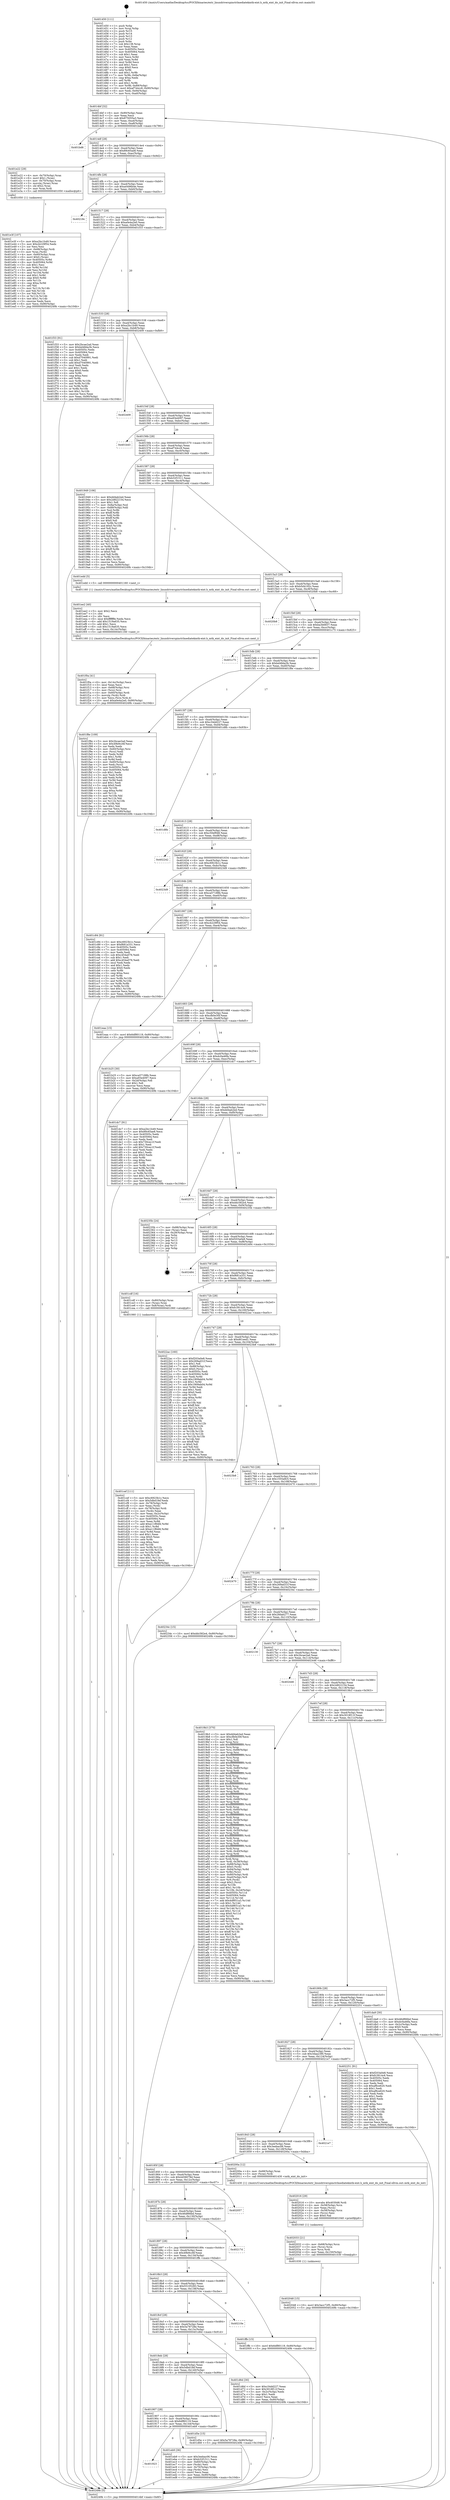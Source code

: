digraph "0x401450" {
  label = "0x401450 (/mnt/c/Users/mathe/Desktop/tcc/POCII/binaries/extr_linuxdriverspinctrlmediatekmtk-eint.h_mtk_eint_do_init_Final-ollvm.out::main(0))"
  labelloc = "t"
  node[shape=record]

  Entry [label="",width=0.3,height=0.3,shape=circle,fillcolor=black,style=filled]
  "0x4014bf" [label="{
     0x4014bf [32]\l
     | [instrs]\l
     &nbsp;&nbsp;0x4014bf \<+6\>: mov -0x90(%rbp),%eax\l
     &nbsp;&nbsp;0x4014c5 \<+2\>: mov %eax,%ecx\l
     &nbsp;&nbsp;0x4014c7 \<+6\>: sub $0x875055a3,%ecx\l
     &nbsp;&nbsp;0x4014cd \<+6\>: mov %eax,-0xa4(%rbp)\l
     &nbsp;&nbsp;0x4014d3 \<+6\>: mov %ecx,-0xa8(%rbp)\l
     &nbsp;&nbsp;0x4014d9 \<+6\>: je 0000000000401bd6 \<main+0x786\>\l
  }"]
  "0x401bd6" [label="{
     0x401bd6\l
  }", style=dashed]
  "0x4014df" [label="{
     0x4014df [28]\l
     | [instrs]\l
     &nbsp;&nbsp;0x4014df \<+5\>: jmp 00000000004014e4 \<main+0x94\>\l
     &nbsp;&nbsp;0x4014e4 \<+6\>: mov -0xa4(%rbp),%eax\l
     &nbsp;&nbsp;0x4014ea \<+5\>: sub $0x89c65ae8,%eax\l
     &nbsp;&nbsp;0x4014ef \<+6\>: mov %eax,-0xac(%rbp)\l
     &nbsp;&nbsp;0x4014f5 \<+6\>: je 0000000000401e22 \<main+0x9d2\>\l
  }"]
  Exit [label="",width=0.3,height=0.3,shape=circle,fillcolor=black,style=filled,peripheries=2]
  "0x401e22" [label="{
     0x401e22 [29]\l
     | [instrs]\l
     &nbsp;&nbsp;0x401e22 \<+4\>: mov -0x70(%rbp),%rax\l
     &nbsp;&nbsp;0x401e26 \<+6\>: movl $0x1,(%rax)\l
     &nbsp;&nbsp;0x401e2c \<+4\>: mov -0x70(%rbp),%rax\l
     &nbsp;&nbsp;0x401e30 \<+3\>: movslq (%rax),%rax\l
     &nbsp;&nbsp;0x401e33 \<+4\>: shl $0x2,%rax\l
     &nbsp;&nbsp;0x401e37 \<+3\>: mov %rax,%rdi\l
     &nbsp;&nbsp;0x401e3a \<+5\>: call 0000000000401050 \<malloc@plt\>\l
     | [calls]\l
     &nbsp;&nbsp;0x401050 \{1\} (unknown)\l
  }"]
  "0x4014fb" [label="{
     0x4014fb [28]\l
     | [instrs]\l
     &nbsp;&nbsp;0x4014fb \<+5\>: jmp 0000000000401500 \<main+0xb0\>\l
     &nbsp;&nbsp;0x401500 \<+6\>: mov -0xa4(%rbp),%eax\l
     &nbsp;&nbsp;0x401506 \<+5\>: sub $0xa0496b4e,%eax\l
     &nbsp;&nbsp;0x40150b \<+6\>: mov %eax,-0xb0(%rbp)\l
     &nbsp;&nbsp;0x401511 \<+6\>: je 000000000040218c \<main+0xd3c\>\l
  }"]
  "0x402048" [label="{
     0x402048 [15]\l
     | [instrs]\l
     &nbsp;&nbsp;0x402048 \<+10\>: movl $0x3acc72f5,-0x90(%rbp)\l
     &nbsp;&nbsp;0x402052 \<+5\>: jmp 000000000040249b \<main+0x104b\>\l
  }"]
  "0x40218c" [label="{
     0x40218c\l
  }", style=dashed]
  "0x401517" [label="{
     0x401517 [28]\l
     | [instrs]\l
     &nbsp;&nbsp;0x401517 \<+5\>: jmp 000000000040151c \<main+0xcc\>\l
     &nbsp;&nbsp;0x40151c \<+6\>: mov -0xa4(%rbp),%eax\l
     &nbsp;&nbsp;0x401522 \<+5\>: sub $0xa0e4a2e0,%eax\l
     &nbsp;&nbsp;0x401527 \<+6\>: mov %eax,-0xb4(%rbp)\l
     &nbsp;&nbsp;0x40152d \<+6\>: je 0000000000401f33 \<main+0xae3\>\l
  }"]
  "0x402033" [label="{
     0x402033 [21]\l
     | [instrs]\l
     &nbsp;&nbsp;0x402033 \<+4\>: mov -0x68(%rbp),%rcx\l
     &nbsp;&nbsp;0x402037 \<+3\>: mov (%rcx),%rcx\l
     &nbsp;&nbsp;0x40203a \<+3\>: mov %rcx,%rdi\l
     &nbsp;&nbsp;0x40203d \<+6\>: mov %eax,-0x150(%rbp)\l
     &nbsp;&nbsp;0x402043 \<+5\>: call 0000000000401030 \<free@plt\>\l
     | [calls]\l
     &nbsp;&nbsp;0x401030 \{1\} (unknown)\l
  }"]
  "0x401f33" [label="{
     0x401f33 [91]\l
     | [instrs]\l
     &nbsp;&nbsp;0x401f33 \<+5\>: mov $0x2bcae2ad,%eax\l
     &nbsp;&nbsp;0x401f38 \<+5\>: mov $0xbd48da3b,%ecx\l
     &nbsp;&nbsp;0x401f3d \<+7\>: mov 0x40505c,%edx\l
     &nbsp;&nbsp;0x401f44 \<+7\>: mov 0x405064,%esi\l
     &nbsp;&nbsp;0x401f4b \<+2\>: mov %edx,%edi\l
     &nbsp;&nbsp;0x401f4d \<+6\>: sub $0xd7040991,%edi\l
     &nbsp;&nbsp;0x401f53 \<+3\>: sub $0x1,%edi\l
     &nbsp;&nbsp;0x401f56 \<+6\>: add $0xd7040991,%edi\l
     &nbsp;&nbsp;0x401f5c \<+3\>: imul %edi,%edx\l
     &nbsp;&nbsp;0x401f5f \<+3\>: and $0x1,%edx\l
     &nbsp;&nbsp;0x401f62 \<+3\>: cmp $0x0,%edx\l
     &nbsp;&nbsp;0x401f65 \<+4\>: sete %r8b\l
     &nbsp;&nbsp;0x401f69 \<+3\>: cmp $0xa,%esi\l
     &nbsp;&nbsp;0x401f6c \<+4\>: setl %r9b\l
     &nbsp;&nbsp;0x401f70 \<+3\>: mov %r8b,%r10b\l
     &nbsp;&nbsp;0x401f73 \<+3\>: and %r9b,%r10b\l
     &nbsp;&nbsp;0x401f76 \<+3\>: xor %r9b,%r8b\l
     &nbsp;&nbsp;0x401f79 \<+3\>: or %r8b,%r10b\l
     &nbsp;&nbsp;0x401f7c \<+4\>: test $0x1,%r10b\l
     &nbsp;&nbsp;0x401f80 \<+3\>: cmovne %ecx,%eax\l
     &nbsp;&nbsp;0x401f83 \<+6\>: mov %eax,-0x90(%rbp)\l
     &nbsp;&nbsp;0x401f89 \<+5\>: jmp 000000000040249b \<main+0x104b\>\l
  }"]
  "0x401533" [label="{
     0x401533 [28]\l
     | [instrs]\l
     &nbsp;&nbsp;0x401533 \<+5\>: jmp 0000000000401538 \<main+0xe8\>\l
     &nbsp;&nbsp;0x401538 \<+6\>: mov -0xa4(%rbp),%eax\l
     &nbsp;&nbsp;0x40153e \<+5\>: sub $0xa2bc1b49,%eax\l
     &nbsp;&nbsp;0x401543 \<+6\>: mov %eax,-0xb8(%rbp)\l
     &nbsp;&nbsp;0x401549 \<+6\>: je 0000000000402409 \<main+0xfb9\>\l
  }"]
  "0x402016" [label="{
     0x402016 [29]\l
     | [instrs]\l
     &nbsp;&nbsp;0x402016 \<+10\>: movabs $0x4030d6,%rdi\l
     &nbsp;&nbsp;0x402020 \<+4\>: mov -0x58(%rbp),%rcx\l
     &nbsp;&nbsp;0x402024 \<+2\>: mov %eax,(%rcx)\l
     &nbsp;&nbsp;0x402026 \<+4\>: mov -0x58(%rbp),%rcx\l
     &nbsp;&nbsp;0x40202a \<+2\>: mov (%rcx),%esi\l
     &nbsp;&nbsp;0x40202c \<+2\>: mov $0x0,%al\l
     &nbsp;&nbsp;0x40202e \<+5\>: call 0000000000401040 \<printf@plt\>\l
     | [calls]\l
     &nbsp;&nbsp;0x401040 \{1\} (unknown)\l
  }"]
  "0x402409" [label="{
     0x402409\l
  }", style=dashed]
  "0x40154f" [label="{
     0x40154f [28]\l
     | [instrs]\l
     &nbsp;&nbsp;0x40154f \<+5\>: jmp 0000000000401554 \<main+0x104\>\l
     &nbsp;&nbsp;0x401554 \<+6\>: mov -0xa4(%rbp),%eax\l
     &nbsp;&nbsp;0x40155a \<+5\>: sub $0xa93e4097,%eax\l
     &nbsp;&nbsp;0x40155f \<+6\>: mov %eax,-0xbc(%rbp)\l
     &nbsp;&nbsp;0x401565 \<+6\>: je 0000000000401b43 \<main+0x6f3\>\l
  }"]
  "0x401f0a" [label="{
     0x401f0a [41]\l
     | [instrs]\l
     &nbsp;&nbsp;0x401f0a \<+6\>: mov -0x14c(%rbp),%ecx\l
     &nbsp;&nbsp;0x401f10 \<+3\>: imul %eax,%ecx\l
     &nbsp;&nbsp;0x401f13 \<+4\>: mov -0x68(%rbp),%rsi\l
     &nbsp;&nbsp;0x401f17 \<+3\>: mov (%rsi),%rsi\l
     &nbsp;&nbsp;0x401f1a \<+4\>: mov -0x60(%rbp),%rdi\l
     &nbsp;&nbsp;0x401f1e \<+3\>: movslq (%rdi),%rdi\l
     &nbsp;&nbsp;0x401f21 \<+3\>: mov %ecx,(%rsi,%rdi,4)\l
     &nbsp;&nbsp;0x401f24 \<+10\>: movl $0xa0e4a2e0,-0x90(%rbp)\l
     &nbsp;&nbsp;0x401f2e \<+5\>: jmp 000000000040249b \<main+0x104b\>\l
  }"]
  "0x401b43" [label="{
     0x401b43\l
  }", style=dashed]
  "0x40156b" [label="{
     0x40156b [28]\l
     | [instrs]\l
     &nbsp;&nbsp;0x40156b \<+5\>: jmp 0000000000401570 \<main+0x120\>\l
     &nbsp;&nbsp;0x401570 \<+6\>: mov -0xa4(%rbp),%eax\l
     &nbsp;&nbsp;0x401576 \<+5\>: sub $0xaf744cc8,%eax\l
     &nbsp;&nbsp;0x40157b \<+6\>: mov %eax,-0xc0(%rbp)\l
     &nbsp;&nbsp;0x401581 \<+6\>: je 0000000000401949 \<main+0x4f9\>\l
  }"]
  "0x401ee2" [label="{
     0x401ee2 [40]\l
     | [instrs]\l
     &nbsp;&nbsp;0x401ee2 \<+5\>: mov $0x2,%ecx\l
     &nbsp;&nbsp;0x401ee7 \<+1\>: cltd\l
     &nbsp;&nbsp;0x401ee8 \<+2\>: idiv %ecx\l
     &nbsp;&nbsp;0x401eea \<+6\>: imul $0xfffffffe,%edx,%ecx\l
     &nbsp;&nbsp;0x401ef0 \<+6\>: add $0x1519a635,%ecx\l
     &nbsp;&nbsp;0x401ef6 \<+3\>: add $0x1,%ecx\l
     &nbsp;&nbsp;0x401ef9 \<+6\>: sub $0x1519a635,%ecx\l
     &nbsp;&nbsp;0x401eff \<+6\>: mov %ecx,-0x14c(%rbp)\l
     &nbsp;&nbsp;0x401f05 \<+5\>: call 0000000000401160 \<next_i\>\l
     | [calls]\l
     &nbsp;&nbsp;0x401160 \{1\} (/mnt/c/Users/mathe/Desktop/tcc/POCII/binaries/extr_linuxdriverspinctrlmediatekmtk-eint.h_mtk_eint_do_init_Final-ollvm.out::next_i)\l
  }"]
  "0x401949" [label="{
     0x401949 [106]\l
     | [instrs]\l
     &nbsp;&nbsp;0x401949 \<+5\>: mov $0xdd4ab2ed,%eax\l
     &nbsp;&nbsp;0x40194e \<+5\>: mov $0x2d822154,%ecx\l
     &nbsp;&nbsp;0x401953 \<+2\>: mov $0x1,%dl\l
     &nbsp;&nbsp;0x401955 \<+7\>: mov -0x8a(%rbp),%sil\l
     &nbsp;&nbsp;0x40195c \<+7\>: mov -0x89(%rbp),%dil\l
     &nbsp;&nbsp;0x401963 \<+3\>: mov %sil,%r8b\l
     &nbsp;&nbsp;0x401966 \<+4\>: xor $0xff,%r8b\l
     &nbsp;&nbsp;0x40196a \<+3\>: mov %dil,%r9b\l
     &nbsp;&nbsp;0x40196d \<+4\>: xor $0xff,%r9b\l
     &nbsp;&nbsp;0x401971 \<+3\>: xor $0x0,%dl\l
     &nbsp;&nbsp;0x401974 \<+3\>: mov %r8b,%r10b\l
     &nbsp;&nbsp;0x401977 \<+4\>: and $0x0,%r10b\l
     &nbsp;&nbsp;0x40197b \<+3\>: and %dl,%sil\l
     &nbsp;&nbsp;0x40197e \<+3\>: mov %r9b,%r11b\l
     &nbsp;&nbsp;0x401981 \<+4\>: and $0x0,%r11b\l
     &nbsp;&nbsp;0x401985 \<+3\>: and %dl,%dil\l
     &nbsp;&nbsp;0x401988 \<+3\>: or %sil,%r10b\l
     &nbsp;&nbsp;0x40198b \<+3\>: or %dil,%r11b\l
     &nbsp;&nbsp;0x40198e \<+3\>: xor %r11b,%r10b\l
     &nbsp;&nbsp;0x401991 \<+3\>: or %r9b,%r8b\l
     &nbsp;&nbsp;0x401994 \<+4\>: xor $0xff,%r8b\l
     &nbsp;&nbsp;0x401998 \<+3\>: or $0x0,%dl\l
     &nbsp;&nbsp;0x40199b \<+3\>: and %dl,%r8b\l
     &nbsp;&nbsp;0x40199e \<+3\>: or %r8b,%r10b\l
     &nbsp;&nbsp;0x4019a1 \<+4\>: test $0x1,%r10b\l
     &nbsp;&nbsp;0x4019a5 \<+3\>: cmovne %ecx,%eax\l
     &nbsp;&nbsp;0x4019a8 \<+6\>: mov %eax,-0x90(%rbp)\l
     &nbsp;&nbsp;0x4019ae \<+5\>: jmp 000000000040249b \<main+0x104b\>\l
  }"]
  "0x401587" [label="{
     0x401587 [28]\l
     | [instrs]\l
     &nbsp;&nbsp;0x401587 \<+5\>: jmp 000000000040158c \<main+0x13c\>\l
     &nbsp;&nbsp;0x40158c \<+6\>: mov -0xa4(%rbp),%eax\l
     &nbsp;&nbsp;0x401592 \<+5\>: sub $0xb32f1511,%eax\l
     &nbsp;&nbsp;0x401597 \<+6\>: mov %eax,-0xc4(%rbp)\l
     &nbsp;&nbsp;0x40159d \<+6\>: je 0000000000401edd \<main+0xa8d\>\l
  }"]
  "0x40249b" [label="{
     0x40249b [5]\l
     | [instrs]\l
     &nbsp;&nbsp;0x40249b \<+5\>: jmp 00000000004014bf \<main+0x6f\>\l
  }"]
  "0x401450" [label="{
     0x401450 [111]\l
     | [instrs]\l
     &nbsp;&nbsp;0x401450 \<+1\>: push %rbp\l
     &nbsp;&nbsp;0x401451 \<+3\>: mov %rsp,%rbp\l
     &nbsp;&nbsp;0x401454 \<+2\>: push %r15\l
     &nbsp;&nbsp;0x401456 \<+2\>: push %r14\l
     &nbsp;&nbsp;0x401458 \<+2\>: push %r13\l
     &nbsp;&nbsp;0x40145a \<+2\>: push %r12\l
     &nbsp;&nbsp;0x40145c \<+1\>: push %rbx\l
     &nbsp;&nbsp;0x40145d \<+7\>: sub $0x138,%rsp\l
     &nbsp;&nbsp;0x401464 \<+2\>: xor %eax,%eax\l
     &nbsp;&nbsp;0x401466 \<+7\>: mov 0x40505c,%ecx\l
     &nbsp;&nbsp;0x40146d \<+7\>: mov 0x405064,%edx\l
     &nbsp;&nbsp;0x401474 \<+3\>: sub $0x1,%eax\l
     &nbsp;&nbsp;0x401477 \<+3\>: mov %ecx,%r8d\l
     &nbsp;&nbsp;0x40147a \<+3\>: add %eax,%r8d\l
     &nbsp;&nbsp;0x40147d \<+4\>: imul %r8d,%ecx\l
     &nbsp;&nbsp;0x401481 \<+3\>: and $0x1,%ecx\l
     &nbsp;&nbsp;0x401484 \<+3\>: cmp $0x0,%ecx\l
     &nbsp;&nbsp;0x401487 \<+4\>: sete %r9b\l
     &nbsp;&nbsp;0x40148b \<+4\>: and $0x1,%r9b\l
     &nbsp;&nbsp;0x40148f \<+7\>: mov %r9b,-0x8a(%rbp)\l
     &nbsp;&nbsp;0x401496 \<+3\>: cmp $0xa,%edx\l
     &nbsp;&nbsp;0x401499 \<+4\>: setl %r9b\l
     &nbsp;&nbsp;0x40149d \<+4\>: and $0x1,%r9b\l
     &nbsp;&nbsp;0x4014a1 \<+7\>: mov %r9b,-0x89(%rbp)\l
     &nbsp;&nbsp;0x4014a8 \<+10\>: movl $0xaf744cc8,-0x90(%rbp)\l
     &nbsp;&nbsp;0x4014b2 \<+6\>: mov %edi,-0x94(%rbp)\l
     &nbsp;&nbsp;0x4014b8 \<+7\>: mov %rsi,-0xa0(%rbp)\l
  }"]
  "0x401923" [label="{
     0x401923\l
  }", style=dashed]
  "0x401edd" [label="{
     0x401edd [5]\l
     | [instrs]\l
     &nbsp;&nbsp;0x401edd \<+5\>: call 0000000000401160 \<next_i\>\l
     | [calls]\l
     &nbsp;&nbsp;0x401160 \{1\} (/mnt/c/Users/mathe/Desktop/tcc/POCII/binaries/extr_linuxdriverspinctrlmediatekmtk-eint.h_mtk_eint_do_init_Final-ollvm.out::next_i)\l
  }"]
  "0x4015a3" [label="{
     0x4015a3 [28]\l
     | [instrs]\l
     &nbsp;&nbsp;0x4015a3 \<+5\>: jmp 00000000004015a8 \<main+0x158\>\l
     &nbsp;&nbsp;0x4015a8 \<+6\>: mov -0xa4(%rbp),%eax\l
     &nbsp;&nbsp;0x4015ae \<+5\>: sub $0xb5d4192c,%eax\l
     &nbsp;&nbsp;0x4015b3 \<+6\>: mov %eax,-0xc8(%rbp)\l
     &nbsp;&nbsp;0x4015b9 \<+6\>: je 00000000004020b8 \<main+0xc68\>\l
  }"]
  "0x401eb9" [label="{
     0x401eb9 [36]\l
     | [instrs]\l
     &nbsp;&nbsp;0x401eb9 \<+5\>: mov $0x3eebac06,%eax\l
     &nbsp;&nbsp;0x401ebe \<+5\>: mov $0xb32f1511,%ecx\l
     &nbsp;&nbsp;0x401ec3 \<+4\>: mov -0x60(%rbp),%rdx\l
     &nbsp;&nbsp;0x401ec7 \<+2\>: mov (%rdx),%esi\l
     &nbsp;&nbsp;0x401ec9 \<+4\>: mov -0x70(%rbp),%rdx\l
     &nbsp;&nbsp;0x401ecd \<+2\>: cmp (%rdx),%esi\l
     &nbsp;&nbsp;0x401ecf \<+3\>: cmovl %ecx,%eax\l
     &nbsp;&nbsp;0x401ed2 \<+6\>: mov %eax,-0x90(%rbp)\l
     &nbsp;&nbsp;0x401ed8 \<+5\>: jmp 000000000040249b \<main+0x104b\>\l
  }"]
  "0x4020b8" [label="{
     0x4020b8\l
  }", style=dashed]
  "0x4015bf" [label="{
     0x4015bf [28]\l
     | [instrs]\l
     &nbsp;&nbsp;0x4015bf \<+5\>: jmp 00000000004015c4 \<main+0x174\>\l
     &nbsp;&nbsp;0x4015c4 \<+6\>: mov -0xa4(%rbp),%eax\l
     &nbsp;&nbsp;0x4015ca \<+5\>: sub $0xba3b6837,%eax\l
     &nbsp;&nbsp;0x4015cf \<+6\>: mov %eax,-0xcc(%rbp)\l
     &nbsp;&nbsp;0x4015d5 \<+6\>: je 0000000000401c75 \<main+0x825\>\l
  }"]
  "0x401e3f" [label="{
     0x401e3f [107]\l
     | [instrs]\l
     &nbsp;&nbsp;0x401e3f \<+5\>: mov $0xa2bc1b49,%ecx\l
     &nbsp;&nbsp;0x401e44 \<+5\>: mov $0xcb229f54,%edx\l
     &nbsp;&nbsp;0x401e49 \<+2\>: xor %esi,%esi\l
     &nbsp;&nbsp;0x401e4b \<+4\>: mov -0x68(%rbp),%rdi\l
     &nbsp;&nbsp;0x401e4f \<+3\>: mov %rax,(%rdi)\l
     &nbsp;&nbsp;0x401e52 \<+4\>: mov -0x60(%rbp),%rax\l
     &nbsp;&nbsp;0x401e56 \<+6\>: movl $0x0,(%rax)\l
     &nbsp;&nbsp;0x401e5c \<+8\>: mov 0x40505c,%r8d\l
     &nbsp;&nbsp;0x401e64 \<+8\>: mov 0x405064,%r9d\l
     &nbsp;&nbsp;0x401e6c \<+3\>: sub $0x1,%esi\l
     &nbsp;&nbsp;0x401e6f \<+3\>: mov %r8d,%r10d\l
     &nbsp;&nbsp;0x401e72 \<+3\>: add %esi,%r10d\l
     &nbsp;&nbsp;0x401e75 \<+4\>: imul %r10d,%r8d\l
     &nbsp;&nbsp;0x401e79 \<+4\>: and $0x1,%r8d\l
     &nbsp;&nbsp;0x401e7d \<+4\>: cmp $0x0,%r8d\l
     &nbsp;&nbsp;0x401e81 \<+4\>: sete %r11b\l
     &nbsp;&nbsp;0x401e85 \<+4\>: cmp $0xa,%r9d\l
     &nbsp;&nbsp;0x401e89 \<+3\>: setl %bl\l
     &nbsp;&nbsp;0x401e8c \<+3\>: mov %r11b,%r14b\l
     &nbsp;&nbsp;0x401e8f \<+3\>: and %bl,%r14b\l
     &nbsp;&nbsp;0x401e92 \<+3\>: xor %bl,%r11b\l
     &nbsp;&nbsp;0x401e95 \<+3\>: or %r11b,%r14b\l
     &nbsp;&nbsp;0x401e98 \<+4\>: test $0x1,%r14b\l
     &nbsp;&nbsp;0x401e9c \<+3\>: cmovne %edx,%ecx\l
     &nbsp;&nbsp;0x401e9f \<+6\>: mov %ecx,-0x90(%rbp)\l
     &nbsp;&nbsp;0x401ea5 \<+5\>: jmp 000000000040249b \<main+0x104b\>\l
  }"]
  "0x401c75" [label="{
     0x401c75\l
  }", style=dashed]
  "0x4015db" [label="{
     0x4015db [28]\l
     | [instrs]\l
     &nbsp;&nbsp;0x4015db \<+5\>: jmp 00000000004015e0 \<main+0x190\>\l
     &nbsp;&nbsp;0x4015e0 \<+6\>: mov -0xa4(%rbp),%eax\l
     &nbsp;&nbsp;0x4015e6 \<+5\>: sub $0xbd48da3b,%eax\l
     &nbsp;&nbsp;0x4015eb \<+6\>: mov %eax,-0xd0(%rbp)\l
     &nbsp;&nbsp;0x4015f1 \<+6\>: je 0000000000401f8e \<main+0xb3e\>\l
  }"]
  "0x401907" [label="{
     0x401907 [28]\l
     | [instrs]\l
     &nbsp;&nbsp;0x401907 \<+5\>: jmp 000000000040190c \<main+0x4bc\>\l
     &nbsp;&nbsp;0x40190c \<+6\>: mov -0xa4(%rbp),%eax\l
     &nbsp;&nbsp;0x401912 \<+5\>: sub $0x6df80119,%eax\l
     &nbsp;&nbsp;0x401917 \<+6\>: mov %eax,-0x144(%rbp)\l
     &nbsp;&nbsp;0x40191d \<+6\>: je 0000000000401eb9 \<main+0xa69\>\l
  }"]
  "0x401f8e" [label="{
     0x401f8e [109]\l
     | [instrs]\l
     &nbsp;&nbsp;0x401f8e \<+5\>: mov $0x2bcae2ad,%eax\l
     &nbsp;&nbsp;0x401f93 \<+5\>: mov $0x49b9cc6f,%ecx\l
     &nbsp;&nbsp;0x401f98 \<+2\>: xor %edx,%edx\l
     &nbsp;&nbsp;0x401f9a \<+4\>: mov -0x60(%rbp),%rsi\l
     &nbsp;&nbsp;0x401f9e \<+2\>: mov (%rsi),%edi\l
     &nbsp;&nbsp;0x401fa0 \<+3\>: mov %edx,%r8d\l
     &nbsp;&nbsp;0x401fa3 \<+4\>: sub $0x1,%r8d\l
     &nbsp;&nbsp;0x401fa7 \<+3\>: sub %r8d,%edi\l
     &nbsp;&nbsp;0x401faa \<+4\>: mov -0x60(%rbp),%rsi\l
     &nbsp;&nbsp;0x401fae \<+2\>: mov %edi,(%rsi)\l
     &nbsp;&nbsp;0x401fb0 \<+7\>: mov 0x40505c,%edi\l
     &nbsp;&nbsp;0x401fb7 \<+8\>: mov 0x405064,%r8d\l
     &nbsp;&nbsp;0x401fbf \<+3\>: sub $0x1,%edx\l
     &nbsp;&nbsp;0x401fc2 \<+3\>: mov %edi,%r9d\l
     &nbsp;&nbsp;0x401fc5 \<+3\>: add %edx,%r9d\l
     &nbsp;&nbsp;0x401fc8 \<+4\>: imul %r9d,%edi\l
     &nbsp;&nbsp;0x401fcc \<+3\>: and $0x1,%edi\l
     &nbsp;&nbsp;0x401fcf \<+3\>: cmp $0x0,%edi\l
     &nbsp;&nbsp;0x401fd2 \<+4\>: sete %r10b\l
     &nbsp;&nbsp;0x401fd6 \<+4\>: cmp $0xa,%r8d\l
     &nbsp;&nbsp;0x401fda \<+4\>: setl %r11b\l
     &nbsp;&nbsp;0x401fde \<+3\>: mov %r10b,%bl\l
     &nbsp;&nbsp;0x401fe1 \<+3\>: and %r11b,%bl\l
     &nbsp;&nbsp;0x401fe4 \<+3\>: xor %r11b,%r10b\l
     &nbsp;&nbsp;0x401fe7 \<+3\>: or %r10b,%bl\l
     &nbsp;&nbsp;0x401fea \<+3\>: test $0x1,%bl\l
     &nbsp;&nbsp;0x401fed \<+3\>: cmovne %ecx,%eax\l
     &nbsp;&nbsp;0x401ff0 \<+6\>: mov %eax,-0x90(%rbp)\l
     &nbsp;&nbsp;0x401ff6 \<+5\>: jmp 000000000040249b \<main+0x104b\>\l
  }"]
  "0x4015f7" [label="{
     0x4015f7 [28]\l
     | [instrs]\l
     &nbsp;&nbsp;0x4015f7 \<+5\>: jmp 00000000004015fc \<main+0x1ac\>\l
     &nbsp;&nbsp;0x4015fc \<+6\>: mov -0xa4(%rbp),%eax\l
     &nbsp;&nbsp;0x401602 \<+5\>: sub $0xc34dd227,%eax\l
     &nbsp;&nbsp;0x401607 \<+6\>: mov %eax,-0xd4(%rbp)\l
     &nbsp;&nbsp;0x40160d \<+6\>: je 0000000000401d8b \<main+0x93b\>\l
  }"]
  "0x401d5e" [label="{
     0x401d5e [15]\l
     | [instrs]\l
     &nbsp;&nbsp;0x401d5e \<+10\>: movl $0x5a78728e,-0x90(%rbp)\l
     &nbsp;&nbsp;0x401d68 \<+5\>: jmp 000000000040249b \<main+0x104b\>\l
  }"]
  "0x401d8b" [label="{
     0x401d8b\l
  }", style=dashed]
  "0x401613" [label="{
     0x401613 [28]\l
     | [instrs]\l
     &nbsp;&nbsp;0x401613 \<+5\>: jmp 0000000000401618 \<main+0x1c8\>\l
     &nbsp;&nbsp;0x401618 \<+6\>: mov -0xa4(%rbp),%eax\l
     &nbsp;&nbsp;0x40161e \<+5\>: sub $0xc50ef948,%eax\l
     &nbsp;&nbsp;0x401623 \<+6\>: mov %eax,-0xd8(%rbp)\l
     &nbsp;&nbsp;0x401629 \<+6\>: je 0000000000402242 \<main+0xdf2\>\l
  }"]
  "0x4018eb" [label="{
     0x4018eb [28]\l
     | [instrs]\l
     &nbsp;&nbsp;0x4018eb \<+5\>: jmp 00000000004018f0 \<main+0x4a0\>\l
     &nbsp;&nbsp;0x4018f0 \<+6\>: mov -0xa4(%rbp),%eax\l
     &nbsp;&nbsp;0x4018f6 \<+5\>: sub $0x5dbd1fef,%eax\l
     &nbsp;&nbsp;0x4018fb \<+6\>: mov %eax,-0x140(%rbp)\l
     &nbsp;&nbsp;0x401901 \<+6\>: je 0000000000401d5e \<main+0x90e\>\l
  }"]
  "0x402242" [label="{
     0x402242\l
  }", style=dashed]
  "0x40162f" [label="{
     0x40162f [28]\l
     | [instrs]\l
     &nbsp;&nbsp;0x40162f \<+5\>: jmp 0000000000401634 \<main+0x1e4\>\l
     &nbsp;&nbsp;0x401634 \<+6\>: mov -0xa4(%rbp),%eax\l
     &nbsp;&nbsp;0x40163a \<+5\>: sub $0xc6923b1c,%eax\l
     &nbsp;&nbsp;0x40163f \<+6\>: mov %eax,-0xdc(%rbp)\l
     &nbsp;&nbsp;0x401645 \<+6\>: je 00000000004023d9 \<main+0xf89\>\l
  }"]
  "0x401d6d" [label="{
     0x401d6d [30]\l
     | [instrs]\l
     &nbsp;&nbsp;0x401d6d \<+5\>: mov $0xc34dd227,%eax\l
     &nbsp;&nbsp;0x401d72 \<+5\>: mov $0x3018f11f,%ecx\l
     &nbsp;&nbsp;0x401d77 \<+3\>: mov -0x2c(%rbp),%edx\l
     &nbsp;&nbsp;0x401d7a \<+3\>: cmp $0x1,%edx\l
     &nbsp;&nbsp;0x401d7d \<+3\>: cmovl %ecx,%eax\l
     &nbsp;&nbsp;0x401d80 \<+6\>: mov %eax,-0x90(%rbp)\l
     &nbsp;&nbsp;0x401d86 \<+5\>: jmp 000000000040249b \<main+0x104b\>\l
  }"]
  "0x4023d9" [label="{
     0x4023d9\l
  }", style=dashed]
  "0x40164b" [label="{
     0x40164b [28]\l
     | [instrs]\l
     &nbsp;&nbsp;0x40164b \<+5\>: jmp 0000000000401650 \<main+0x200\>\l
     &nbsp;&nbsp;0x401650 \<+6\>: mov -0xa4(%rbp),%eax\l
     &nbsp;&nbsp;0x401656 \<+5\>: sub $0xca57188b,%eax\l
     &nbsp;&nbsp;0x40165b \<+6\>: mov %eax,-0xe0(%rbp)\l
     &nbsp;&nbsp;0x401661 \<+6\>: je 0000000000401c84 \<main+0x834\>\l
  }"]
  "0x4018cf" [label="{
     0x4018cf [28]\l
     | [instrs]\l
     &nbsp;&nbsp;0x4018cf \<+5\>: jmp 00000000004018d4 \<main+0x484\>\l
     &nbsp;&nbsp;0x4018d4 \<+6\>: mov -0xa4(%rbp),%eax\l
     &nbsp;&nbsp;0x4018da \<+5\>: sub $0x5a78728e,%eax\l
     &nbsp;&nbsp;0x4018df \<+6\>: mov %eax,-0x13c(%rbp)\l
     &nbsp;&nbsp;0x4018e5 \<+6\>: je 0000000000401d6d \<main+0x91d\>\l
  }"]
  "0x401c84" [label="{
     0x401c84 [91]\l
     | [instrs]\l
     &nbsp;&nbsp;0x401c84 \<+5\>: mov $0xc6923b1c,%eax\l
     &nbsp;&nbsp;0x401c89 \<+5\>: mov $0xf681a331,%ecx\l
     &nbsp;&nbsp;0x401c8e \<+7\>: mov 0x40505c,%edx\l
     &nbsp;&nbsp;0x401c95 \<+7\>: mov 0x405064,%esi\l
     &nbsp;&nbsp;0x401c9c \<+2\>: mov %edx,%edi\l
     &nbsp;&nbsp;0x401c9e \<+6\>: sub $0xc454a076,%edi\l
     &nbsp;&nbsp;0x401ca4 \<+3\>: sub $0x1,%edi\l
     &nbsp;&nbsp;0x401ca7 \<+6\>: add $0xc454a076,%edi\l
     &nbsp;&nbsp;0x401cad \<+3\>: imul %edi,%edx\l
     &nbsp;&nbsp;0x401cb0 \<+3\>: and $0x1,%edx\l
     &nbsp;&nbsp;0x401cb3 \<+3\>: cmp $0x0,%edx\l
     &nbsp;&nbsp;0x401cb6 \<+4\>: sete %r8b\l
     &nbsp;&nbsp;0x401cba \<+3\>: cmp $0xa,%esi\l
     &nbsp;&nbsp;0x401cbd \<+4\>: setl %r9b\l
     &nbsp;&nbsp;0x401cc1 \<+3\>: mov %r8b,%r10b\l
     &nbsp;&nbsp;0x401cc4 \<+3\>: and %r9b,%r10b\l
     &nbsp;&nbsp;0x401cc7 \<+3\>: xor %r9b,%r8b\l
     &nbsp;&nbsp;0x401cca \<+3\>: or %r8b,%r10b\l
     &nbsp;&nbsp;0x401ccd \<+4\>: test $0x1,%r10b\l
     &nbsp;&nbsp;0x401cd1 \<+3\>: cmovne %ecx,%eax\l
     &nbsp;&nbsp;0x401cd4 \<+6\>: mov %eax,-0x90(%rbp)\l
     &nbsp;&nbsp;0x401cda \<+5\>: jmp 000000000040249b \<main+0x104b\>\l
  }"]
  "0x401667" [label="{
     0x401667 [28]\l
     | [instrs]\l
     &nbsp;&nbsp;0x401667 \<+5\>: jmp 000000000040166c \<main+0x21c\>\l
     &nbsp;&nbsp;0x40166c \<+6\>: mov -0xa4(%rbp),%eax\l
     &nbsp;&nbsp;0x401672 \<+5\>: sub $0xcb229f54,%eax\l
     &nbsp;&nbsp;0x401677 \<+6\>: mov %eax,-0xe4(%rbp)\l
     &nbsp;&nbsp;0x40167d \<+6\>: je 0000000000401eaa \<main+0xa5a\>\l
  }"]
  "0x40210e" [label="{
     0x40210e\l
  }", style=dashed]
  "0x401eaa" [label="{
     0x401eaa [15]\l
     | [instrs]\l
     &nbsp;&nbsp;0x401eaa \<+10\>: movl $0x6df80119,-0x90(%rbp)\l
     &nbsp;&nbsp;0x401eb4 \<+5\>: jmp 000000000040249b \<main+0x104b\>\l
  }"]
  "0x401683" [label="{
     0x401683 [28]\l
     | [instrs]\l
     &nbsp;&nbsp;0x401683 \<+5\>: jmp 0000000000401688 \<main+0x238\>\l
     &nbsp;&nbsp;0x401688 \<+6\>: mov -0xa4(%rbp),%eax\l
     &nbsp;&nbsp;0x40168e \<+5\>: sub $0xcfb0e30f,%eax\l
     &nbsp;&nbsp;0x401693 \<+6\>: mov %eax,-0xe8(%rbp)\l
     &nbsp;&nbsp;0x401699 \<+6\>: je 0000000000401b25 \<main+0x6d5\>\l
  }"]
  "0x4018b3" [label="{
     0x4018b3 [28]\l
     | [instrs]\l
     &nbsp;&nbsp;0x4018b3 \<+5\>: jmp 00000000004018b8 \<main+0x468\>\l
     &nbsp;&nbsp;0x4018b8 \<+6\>: mov -0xa4(%rbp),%eax\l
     &nbsp;&nbsp;0x4018be \<+5\>: sub $0x55105283,%eax\l
     &nbsp;&nbsp;0x4018c3 \<+6\>: mov %eax,-0x138(%rbp)\l
     &nbsp;&nbsp;0x4018c9 \<+6\>: je 000000000040210e \<main+0xcbe\>\l
  }"]
  "0x401b25" [label="{
     0x401b25 [30]\l
     | [instrs]\l
     &nbsp;&nbsp;0x401b25 \<+5\>: mov $0xca57188b,%eax\l
     &nbsp;&nbsp;0x401b2a \<+5\>: mov $0xa93e4097,%ecx\l
     &nbsp;&nbsp;0x401b2f \<+3\>: mov -0x2d(%rbp),%dl\l
     &nbsp;&nbsp;0x401b32 \<+3\>: test $0x1,%dl\l
     &nbsp;&nbsp;0x401b35 \<+3\>: cmovne %ecx,%eax\l
     &nbsp;&nbsp;0x401b38 \<+6\>: mov %eax,-0x90(%rbp)\l
     &nbsp;&nbsp;0x401b3e \<+5\>: jmp 000000000040249b \<main+0x104b\>\l
  }"]
  "0x40169f" [label="{
     0x40169f [28]\l
     | [instrs]\l
     &nbsp;&nbsp;0x40169f \<+5\>: jmp 00000000004016a4 \<main+0x254\>\l
     &nbsp;&nbsp;0x4016a4 \<+6\>: mov -0xa4(%rbp),%eax\l
     &nbsp;&nbsp;0x4016aa \<+5\>: sub $0xdc0a46fa,%eax\l
     &nbsp;&nbsp;0x4016af \<+6\>: mov %eax,-0xec(%rbp)\l
     &nbsp;&nbsp;0x4016b5 \<+6\>: je 0000000000401dc7 \<main+0x977\>\l
  }"]
  "0x401ffb" [label="{
     0x401ffb [15]\l
     | [instrs]\l
     &nbsp;&nbsp;0x401ffb \<+10\>: movl $0x6df80119,-0x90(%rbp)\l
     &nbsp;&nbsp;0x402005 \<+5\>: jmp 000000000040249b \<main+0x104b\>\l
  }"]
  "0x401dc7" [label="{
     0x401dc7 [91]\l
     | [instrs]\l
     &nbsp;&nbsp;0x401dc7 \<+5\>: mov $0xa2bc1b49,%eax\l
     &nbsp;&nbsp;0x401dcc \<+5\>: mov $0x89c65ae8,%ecx\l
     &nbsp;&nbsp;0x401dd1 \<+7\>: mov 0x40505c,%edx\l
     &nbsp;&nbsp;0x401dd8 \<+7\>: mov 0x405064,%esi\l
     &nbsp;&nbsp;0x401ddf \<+2\>: mov %edx,%edi\l
     &nbsp;&nbsp;0x401de1 \<+6\>: sub $0x730cec1f,%edi\l
     &nbsp;&nbsp;0x401de7 \<+3\>: sub $0x1,%edi\l
     &nbsp;&nbsp;0x401dea \<+6\>: add $0x730cec1f,%edi\l
     &nbsp;&nbsp;0x401df0 \<+3\>: imul %edi,%edx\l
     &nbsp;&nbsp;0x401df3 \<+3\>: and $0x1,%edx\l
     &nbsp;&nbsp;0x401df6 \<+3\>: cmp $0x0,%edx\l
     &nbsp;&nbsp;0x401df9 \<+4\>: sete %r8b\l
     &nbsp;&nbsp;0x401dfd \<+3\>: cmp $0xa,%esi\l
     &nbsp;&nbsp;0x401e00 \<+4\>: setl %r9b\l
     &nbsp;&nbsp;0x401e04 \<+3\>: mov %r8b,%r10b\l
     &nbsp;&nbsp;0x401e07 \<+3\>: and %r9b,%r10b\l
     &nbsp;&nbsp;0x401e0a \<+3\>: xor %r9b,%r8b\l
     &nbsp;&nbsp;0x401e0d \<+3\>: or %r8b,%r10b\l
     &nbsp;&nbsp;0x401e10 \<+4\>: test $0x1,%r10b\l
     &nbsp;&nbsp;0x401e14 \<+3\>: cmovne %ecx,%eax\l
     &nbsp;&nbsp;0x401e17 \<+6\>: mov %eax,-0x90(%rbp)\l
     &nbsp;&nbsp;0x401e1d \<+5\>: jmp 000000000040249b \<main+0x104b\>\l
  }"]
  "0x4016bb" [label="{
     0x4016bb [28]\l
     | [instrs]\l
     &nbsp;&nbsp;0x4016bb \<+5\>: jmp 00000000004016c0 \<main+0x270\>\l
     &nbsp;&nbsp;0x4016c0 \<+6\>: mov -0xa4(%rbp),%eax\l
     &nbsp;&nbsp;0x4016c6 \<+5\>: sub $0xdd4ab2ed,%eax\l
     &nbsp;&nbsp;0x4016cb \<+6\>: mov %eax,-0xf0(%rbp)\l
     &nbsp;&nbsp;0x4016d1 \<+6\>: je 0000000000402373 \<main+0xf23\>\l
  }"]
  "0x401897" [label="{
     0x401897 [28]\l
     | [instrs]\l
     &nbsp;&nbsp;0x401897 \<+5\>: jmp 000000000040189c \<main+0x44c\>\l
     &nbsp;&nbsp;0x40189c \<+6\>: mov -0xa4(%rbp),%eax\l
     &nbsp;&nbsp;0x4018a2 \<+5\>: sub $0x49b9cc6f,%eax\l
     &nbsp;&nbsp;0x4018a7 \<+6\>: mov %eax,-0x134(%rbp)\l
     &nbsp;&nbsp;0x4018ad \<+6\>: je 0000000000401ffb \<main+0xbab\>\l
  }"]
  "0x402373" [label="{
     0x402373\l
  }", style=dashed]
  "0x4016d7" [label="{
     0x4016d7 [28]\l
     | [instrs]\l
     &nbsp;&nbsp;0x4016d7 \<+5\>: jmp 00000000004016dc \<main+0x28c\>\l
     &nbsp;&nbsp;0x4016dc \<+6\>: mov -0xa4(%rbp),%eax\l
     &nbsp;&nbsp;0x4016e2 \<+5\>: sub $0xddc582e4,%eax\l
     &nbsp;&nbsp;0x4016e7 \<+6\>: mov %eax,-0xf4(%rbp)\l
     &nbsp;&nbsp;0x4016ed \<+6\>: je 000000000040235b \<main+0xf0b\>\l
  }"]
  "0x40217d" [label="{
     0x40217d\l
  }", style=dashed]
  "0x40235b" [label="{
     0x40235b [24]\l
     | [instrs]\l
     &nbsp;&nbsp;0x40235b \<+7\>: mov -0x88(%rbp),%rax\l
     &nbsp;&nbsp;0x402362 \<+2\>: mov (%rax),%eax\l
     &nbsp;&nbsp;0x402364 \<+4\>: lea -0x28(%rbp),%rsp\l
     &nbsp;&nbsp;0x402368 \<+1\>: pop %rbx\l
     &nbsp;&nbsp;0x402369 \<+2\>: pop %r12\l
     &nbsp;&nbsp;0x40236b \<+2\>: pop %r13\l
     &nbsp;&nbsp;0x40236d \<+2\>: pop %r14\l
     &nbsp;&nbsp;0x40236f \<+2\>: pop %r15\l
     &nbsp;&nbsp;0x402371 \<+1\>: pop %rbp\l
     &nbsp;&nbsp;0x402372 \<+1\>: ret\l
  }"]
  "0x4016f3" [label="{
     0x4016f3 [28]\l
     | [instrs]\l
     &nbsp;&nbsp;0x4016f3 \<+5\>: jmp 00000000004016f8 \<main+0x2a8\>\l
     &nbsp;&nbsp;0x4016f8 \<+6\>: mov -0xa4(%rbp),%eax\l
     &nbsp;&nbsp;0x4016fe \<+5\>: sub $0xf203a0e8,%eax\l
     &nbsp;&nbsp;0x401703 \<+6\>: mov %eax,-0xf8(%rbp)\l
     &nbsp;&nbsp;0x401709 \<+6\>: je 0000000000402484 \<main+0x1034\>\l
  }"]
  "0x40187b" [label="{
     0x40187b [28]\l
     | [instrs]\l
     &nbsp;&nbsp;0x40187b \<+5\>: jmp 0000000000401880 \<main+0x430\>\l
     &nbsp;&nbsp;0x401880 \<+6\>: mov -0xa4(%rbp),%eax\l
     &nbsp;&nbsp;0x401886 \<+5\>: sub $0x46df66bd,%eax\l
     &nbsp;&nbsp;0x40188b \<+6\>: mov %eax,-0x130(%rbp)\l
     &nbsp;&nbsp;0x401891 \<+6\>: je 000000000040217d \<main+0xd2d\>\l
  }"]
  "0x402484" [label="{
     0x402484\l
  }", style=dashed]
  "0x40170f" [label="{
     0x40170f [28]\l
     | [instrs]\l
     &nbsp;&nbsp;0x40170f \<+5\>: jmp 0000000000401714 \<main+0x2c4\>\l
     &nbsp;&nbsp;0x401714 \<+6\>: mov -0xa4(%rbp),%eax\l
     &nbsp;&nbsp;0x40171a \<+5\>: sub $0xf681a331,%eax\l
     &nbsp;&nbsp;0x40171f \<+6\>: mov %eax,-0xfc(%rbp)\l
     &nbsp;&nbsp;0x401725 \<+6\>: je 0000000000401cdf \<main+0x88f\>\l
  }"]
  "0x402057" [label="{
     0x402057\l
  }", style=dashed]
  "0x401cdf" [label="{
     0x401cdf [16]\l
     | [instrs]\l
     &nbsp;&nbsp;0x401cdf \<+4\>: mov -0x80(%rbp),%rax\l
     &nbsp;&nbsp;0x401ce3 \<+3\>: mov (%rax),%rax\l
     &nbsp;&nbsp;0x401ce6 \<+4\>: mov 0x8(%rax),%rdi\l
     &nbsp;&nbsp;0x401cea \<+5\>: call 0000000000401060 \<atoi@plt\>\l
     | [calls]\l
     &nbsp;&nbsp;0x401060 \{1\} (unknown)\l
  }"]
  "0x40172b" [label="{
     0x40172b [28]\l
     | [instrs]\l
     &nbsp;&nbsp;0x40172b \<+5\>: jmp 0000000000401730 \<main+0x2e0\>\l
     &nbsp;&nbsp;0x401730 \<+6\>: mov -0xa4(%rbp),%eax\l
     &nbsp;&nbsp;0x401736 \<+5\>: sub $0xfc3914c6,%eax\l
     &nbsp;&nbsp;0x40173b \<+6\>: mov %eax,-0x100(%rbp)\l
     &nbsp;&nbsp;0x401741 \<+6\>: je 00000000004022ac \<main+0xe5c\>\l
  }"]
  "0x40185f" [label="{
     0x40185f [28]\l
     | [instrs]\l
     &nbsp;&nbsp;0x40185f \<+5\>: jmp 0000000000401864 \<main+0x414\>\l
     &nbsp;&nbsp;0x401864 \<+6\>: mov -0xa4(%rbp),%eax\l
     &nbsp;&nbsp;0x40186a \<+5\>: sub $0x4458078d,%eax\l
     &nbsp;&nbsp;0x40186f \<+6\>: mov %eax,-0x12c(%rbp)\l
     &nbsp;&nbsp;0x401875 \<+6\>: je 0000000000402057 \<main+0xc07\>\l
  }"]
  "0x4022ac" [label="{
     0x4022ac [160]\l
     | [instrs]\l
     &nbsp;&nbsp;0x4022ac \<+5\>: mov $0xf203a0e8,%eax\l
     &nbsp;&nbsp;0x4022b1 \<+5\>: mov $0x269ad31f,%ecx\l
     &nbsp;&nbsp;0x4022b6 \<+2\>: mov $0x1,%dl\l
     &nbsp;&nbsp;0x4022b8 \<+7\>: mov -0x88(%rbp),%rsi\l
     &nbsp;&nbsp;0x4022bf \<+6\>: movl $0x0,(%rsi)\l
     &nbsp;&nbsp;0x4022c5 \<+7\>: mov 0x40505c,%edi\l
     &nbsp;&nbsp;0x4022cc \<+8\>: mov 0x405064,%r8d\l
     &nbsp;&nbsp;0x4022d4 \<+3\>: mov %edi,%r9d\l
     &nbsp;&nbsp;0x4022d7 \<+7\>: add $0x1909ab04,%r9d\l
     &nbsp;&nbsp;0x4022de \<+4\>: sub $0x1,%r9d\l
     &nbsp;&nbsp;0x4022e2 \<+7\>: sub $0x1909ab04,%r9d\l
     &nbsp;&nbsp;0x4022e9 \<+4\>: imul %r9d,%edi\l
     &nbsp;&nbsp;0x4022ed \<+3\>: and $0x1,%edi\l
     &nbsp;&nbsp;0x4022f0 \<+3\>: cmp $0x0,%edi\l
     &nbsp;&nbsp;0x4022f3 \<+4\>: sete %r10b\l
     &nbsp;&nbsp;0x4022f7 \<+4\>: cmp $0xa,%r8d\l
     &nbsp;&nbsp;0x4022fb \<+4\>: setl %r11b\l
     &nbsp;&nbsp;0x4022ff \<+3\>: mov %r10b,%bl\l
     &nbsp;&nbsp;0x402302 \<+3\>: xor $0xff,%bl\l
     &nbsp;&nbsp;0x402305 \<+3\>: mov %r11b,%r14b\l
     &nbsp;&nbsp;0x402308 \<+4\>: xor $0xff,%r14b\l
     &nbsp;&nbsp;0x40230c \<+3\>: xor $0x0,%dl\l
     &nbsp;&nbsp;0x40230f \<+3\>: mov %bl,%r15b\l
     &nbsp;&nbsp;0x402312 \<+4\>: and $0x0,%r15b\l
     &nbsp;&nbsp;0x402316 \<+3\>: and %dl,%r10b\l
     &nbsp;&nbsp;0x402319 \<+3\>: mov %r14b,%r12b\l
     &nbsp;&nbsp;0x40231c \<+4\>: and $0x0,%r12b\l
     &nbsp;&nbsp;0x402320 \<+3\>: and %dl,%r11b\l
     &nbsp;&nbsp;0x402323 \<+3\>: or %r10b,%r15b\l
     &nbsp;&nbsp;0x402326 \<+3\>: or %r11b,%r12b\l
     &nbsp;&nbsp;0x402329 \<+3\>: xor %r12b,%r15b\l
     &nbsp;&nbsp;0x40232c \<+3\>: or %r14b,%bl\l
     &nbsp;&nbsp;0x40232f \<+3\>: xor $0xff,%bl\l
     &nbsp;&nbsp;0x402332 \<+3\>: or $0x0,%dl\l
     &nbsp;&nbsp;0x402335 \<+2\>: and %dl,%bl\l
     &nbsp;&nbsp;0x402337 \<+3\>: or %bl,%r15b\l
     &nbsp;&nbsp;0x40233a \<+4\>: test $0x1,%r15b\l
     &nbsp;&nbsp;0x40233e \<+3\>: cmovne %ecx,%eax\l
     &nbsp;&nbsp;0x402341 \<+6\>: mov %eax,-0x90(%rbp)\l
     &nbsp;&nbsp;0x402347 \<+5\>: jmp 000000000040249b \<main+0x104b\>\l
  }"]
  "0x401747" [label="{
     0x401747 [28]\l
     | [instrs]\l
     &nbsp;&nbsp;0x401747 \<+5\>: jmp 000000000040174c \<main+0x2fc\>\l
     &nbsp;&nbsp;0x40174c \<+6\>: mov -0xa4(%rbp),%eax\l
     &nbsp;&nbsp;0x401752 \<+5\>: sub $0xd61eed1,%eax\l
     &nbsp;&nbsp;0x401757 \<+6\>: mov %eax,-0x104(%rbp)\l
     &nbsp;&nbsp;0x40175d \<+6\>: je 00000000004023b8 \<main+0xf68\>\l
  }"]
  "0x40200a" [label="{
     0x40200a [12]\l
     | [instrs]\l
     &nbsp;&nbsp;0x40200a \<+4\>: mov -0x68(%rbp),%rax\l
     &nbsp;&nbsp;0x40200e \<+3\>: mov (%rax),%rdi\l
     &nbsp;&nbsp;0x402011 \<+5\>: call 0000000000401430 \<mtk_eint_do_init\>\l
     | [calls]\l
     &nbsp;&nbsp;0x401430 \{1\} (/mnt/c/Users/mathe/Desktop/tcc/POCII/binaries/extr_linuxdriverspinctrlmediatekmtk-eint.h_mtk_eint_do_init_Final-ollvm.out::mtk_eint_do_init)\l
  }"]
  "0x4023b8" [label="{
     0x4023b8\l
  }", style=dashed]
  "0x401763" [label="{
     0x401763 [28]\l
     | [instrs]\l
     &nbsp;&nbsp;0x401763 \<+5\>: jmp 0000000000401768 \<main+0x318\>\l
     &nbsp;&nbsp;0x401768 \<+6\>: mov -0xa4(%rbp),%eax\l
     &nbsp;&nbsp;0x40176e \<+5\>: sub $0x1555a9c5,%eax\l
     &nbsp;&nbsp;0x401773 \<+6\>: mov %eax,-0x108(%rbp)\l
     &nbsp;&nbsp;0x401779 \<+6\>: je 0000000000402470 \<main+0x1020\>\l
  }"]
  "0x401843" [label="{
     0x401843 [28]\l
     | [instrs]\l
     &nbsp;&nbsp;0x401843 \<+5\>: jmp 0000000000401848 \<main+0x3f8\>\l
     &nbsp;&nbsp;0x401848 \<+6\>: mov -0xa4(%rbp),%eax\l
     &nbsp;&nbsp;0x40184e \<+5\>: sub $0x3eebac06,%eax\l
     &nbsp;&nbsp;0x401853 \<+6\>: mov %eax,-0x128(%rbp)\l
     &nbsp;&nbsp;0x401859 \<+6\>: je 000000000040200a \<main+0xbba\>\l
  }"]
  "0x402470" [label="{
     0x402470\l
  }", style=dashed]
  "0x40177f" [label="{
     0x40177f [28]\l
     | [instrs]\l
     &nbsp;&nbsp;0x40177f \<+5\>: jmp 0000000000401784 \<main+0x334\>\l
     &nbsp;&nbsp;0x401784 \<+6\>: mov -0xa4(%rbp),%eax\l
     &nbsp;&nbsp;0x40178a \<+5\>: sub $0x269ad31f,%eax\l
     &nbsp;&nbsp;0x40178f \<+6\>: mov %eax,-0x10c(%rbp)\l
     &nbsp;&nbsp;0x401795 \<+6\>: je 000000000040234c \<main+0xefc\>\l
  }"]
  "0x4021e7" [label="{
     0x4021e7\l
  }", style=dashed]
  "0x40234c" [label="{
     0x40234c [15]\l
     | [instrs]\l
     &nbsp;&nbsp;0x40234c \<+10\>: movl $0xddc582e4,-0x90(%rbp)\l
     &nbsp;&nbsp;0x402356 \<+5\>: jmp 000000000040249b \<main+0x104b\>\l
  }"]
  "0x40179b" [label="{
     0x40179b [28]\l
     | [instrs]\l
     &nbsp;&nbsp;0x40179b \<+5\>: jmp 00000000004017a0 \<main+0x350\>\l
     &nbsp;&nbsp;0x4017a0 \<+6\>: mov -0xa4(%rbp),%eax\l
     &nbsp;&nbsp;0x4017a6 \<+5\>: sub $0x28dab277,%eax\l
     &nbsp;&nbsp;0x4017ab \<+6\>: mov %eax,-0x110(%rbp)\l
     &nbsp;&nbsp;0x4017b1 \<+6\>: je 0000000000402130 \<main+0xce0\>\l
  }"]
  "0x401827" [label="{
     0x401827 [28]\l
     | [instrs]\l
     &nbsp;&nbsp;0x401827 \<+5\>: jmp 000000000040182c \<main+0x3dc\>\l
     &nbsp;&nbsp;0x40182c \<+6\>: mov -0xa4(%rbp),%eax\l
     &nbsp;&nbsp;0x401832 \<+5\>: sub $0x3daa23f0,%eax\l
     &nbsp;&nbsp;0x401837 \<+6\>: mov %eax,-0x124(%rbp)\l
     &nbsp;&nbsp;0x40183d \<+6\>: je 00000000004021e7 \<main+0xd97\>\l
  }"]
  "0x402130" [label="{
     0x402130\l
  }", style=dashed]
  "0x4017b7" [label="{
     0x4017b7 [28]\l
     | [instrs]\l
     &nbsp;&nbsp;0x4017b7 \<+5\>: jmp 00000000004017bc \<main+0x36c\>\l
     &nbsp;&nbsp;0x4017bc \<+6\>: mov -0xa4(%rbp),%eax\l
     &nbsp;&nbsp;0x4017c2 \<+5\>: sub $0x2bcae2ad,%eax\l
     &nbsp;&nbsp;0x4017c7 \<+6\>: mov %eax,-0x114(%rbp)\l
     &nbsp;&nbsp;0x4017cd \<+6\>: je 0000000000402446 \<main+0xff6\>\l
  }"]
  "0x402251" [label="{
     0x402251 [91]\l
     | [instrs]\l
     &nbsp;&nbsp;0x402251 \<+5\>: mov $0xf203a0e8,%eax\l
     &nbsp;&nbsp;0x402256 \<+5\>: mov $0xfc3914c6,%ecx\l
     &nbsp;&nbsp;0x40225b \<+7\>: mov 0x40505c,%edx\l
     &nbsp;&nbsp;0x402262 \<+7\>: mov 0x405064,%esi\l
     &nbsp;&nbsp;0x402269 \<+2\>: mov %edx,%edi\l
     &nbsp;&nbsp;0x40226b \<+6\>: sub $0xaf6ce620,%edi\l
     &nbsp;&nbsp;0x402271 \<+3\>: sub $0x1,%edi\l
     &nbsp;&nbsp;0x402274 \<+6\>: add $0xaf6ce620,%edi\l
     &nbsp;&nbsp;0x40227a \<+3\>: imul %edi,%edx\l
     &nbsp;&nbsp;0x40227d \<+3\>: and $0x1,%edx\l
     &nbsp;&nbsp;0x402280 \<+3\>: cmp $0x0,%edx\l
     &nbsp;&nbsp;0x402283 \<+4\>: sete %r8b\l
     &nbsp;&nbsp;0x402287 \<+3\>: cmp $0xa,%esi\l
     &nbsp;&nbsp;0x40228a \<+4\>: setl %r9b\l
     &nbsp;&nbsp;0x40228e \<+3\>: mov %r8b,%r10b\l
     &nbsp;&nbsp;0x402291 \<+3\>: and %r9b,%r10b\l
     &nbsp;&nbsp;0x402294 \<+3\>: xor %r9b,%r8b\l
     &nbsp;&nbsp;0x402297 \<+3\>: or %r8b,%r10b\l
     &nbsp;&nbsp;0x40229a \<+4\>: test $0x1,%r10b\l
     &nbsp;&nbsp;0x40229e \<+3\>: cmovne %ecx,%eax\l
     &nbsp;&nbsp;0x4022a1 \<+6\>: mov %eax,-0x90(%rbp)\l
     &nbsp;&nbsp;0x4022a7 \<+5\>: jmp 000000000040249b \<main+0x104b\>\l
  }"]
  "0x402446" [label="{
     0x402446\l
  }", style=dashed]
  "0x4017d3" [label="{
     0x4017d3 [28]\l
     | [instrs]\l
     &nbsp;&nbsp;0x4017d3 \<+5\>: jmp 00000000004017d8 \<main+0x388\>\l
     &nbsp;&nbsp;0x4017d8 \<+6\>: mov -0xa4(%rbp),%eax\l
     &nbsp;&nbsp;0x4017de \<+5\>: sub $0x2d822154,%eax\l
     &nbsp;&nbsp;0x4017e3 \<+6\>: mov %eax,-0x118(%rbp)\l
     &nbsp;&nbsp;0x4017e9 \<+6\>: je 00000000004019b3 \<main+0x563\>\l
  }"]
  "0x40180b" [label="{
     0x40180b [28]\l
     | [instrs]\l
     &nbsp;&nbsp;0x40180b \<+5\>: jmp 0000000000401810 \<main+0x3c0\>\l
     &nbsp;&nbsp;0x401810 \<+6\>: mov -0xa4(%rbp),%eax\l
     &nbsp;&nbsp;0x401816 \<+5\>: sub $0x3acc72f5,%eax\l
     &nbsp;&nbsp;0x40181b \<+6\>: mov %eax,-0x120(%rbp)\l
     &nbsp;&nbsp;0x401821 \<+6\>: je 0000000000402251 \<main+0xe01\>\l
  }"]
  "0x4019b3" [label="{
     0x4019b3 [370]\l
     | [instrs]\l
     &nbsp;&nbsp;0x4019b3 \<+5\>: mov $0xdd4ab2ed,%eax\l
     &nbsp;&nbsp;0x4019b8 \<+5\>: mov $0xcfb0e30f,%ecx\l
     &nbsp;&nbsp;0x4019bd \<+2\>: mov $0x1,%dl\l
     &nbsp;&nbsp;0x4019bf \<+3\>: mov %rsp,%rsi\l
     &nbsp;&nbsp;0x4019c2 \<+4\>: add $0xfffffffffffffff0,%rsi\l
     &nbsp;&nbsp;0x4019c6 \<+3\>: mov %rsi,%rsp\l
     &nbsp;&nbsp;0x4019c9 \<+7\>: mov %rsi,-0x88(%rbp)\l
     &nbsp;&nbsp;0x4019d0 \<+3\>: mov %rsp,%rsi\l
     &nbsp;&nbsp;0x4019d3 \<+4\>: add $0xfffffffffffffff0,%rsi\l
     &nbsp;&nbsp;0x4019d7 \<+3\>: mov %rsi,%rsp\l
     &nbsp;&nbsp;0x4019da \<+3\>: mov %rsp,%rdi\l
     &nbsp;&nbsp;0x4019dd \<+4\>: add $0xfffffffffffffff0,%rdi\l
     &nbsp;&nbsp;0x4019e1 \<+3\>: mov %rdi,%rsp\l
     &nbsp;&nbsp;0x4019e4 \<+4\>: mov %rdi,-0x80(%rbp)\l
     &nbsp;&nbsp;0x4019e8 \<+3\>: mov %rsp,%rdi\l
     &nbsp;&nbsp;0x4019eb \<+4\>: add $0xfffffffffffffff0,%rdi\l
     &nbsp;&nbsp;0x4019ef \<+3\>: mov %rdi,%rsp\l
     &nbsp;&nbsp;0x4019f2 \<+4\>: mov %rdi,-0x78(%rbp)\l
     &nbsp;&nbsp;0x4019f6 \<+3\>: mov %rsp,%rdi\l
     &nbsp;&nbsp;0x4019f9 \<+4\>: add $0xfffffffffffffff0,%rdi\l
     &nbsp;&nbsp;0x4019fd \<+3\>: mov %rdi,%rsp\l
     &nbsp;&nbsp;0x401a00 \<+4\>: mov %rdi,-0x70(%rbp)\l
     &nbsp;&nbsp;0x401a04 \<+3\>: mov %rsp,%rdi\l
     &nbsp;&nbsp;0x401a07 \<+4\>: add $0xfffffffffffffff0,%rdi\l
     &nbsp;&nbsp;0x401a0b \<+3\>: mov %rdi,%rsp\l
     &nbsp;&nbsp;0x401a0e \<+4\>: mov %rdi,-0x68(%rbp)\l
     &nbsp;&nbsp;0x401a12 \<+3\>: mov %rsp,%rdi\l
     &nbsp;&nbsp;0x401a15 \<+4\>: add $0xfffffffffffffff0,%rdi\l
     &nbsp;&nbsp;0x401a19 \<+3\>: mov %rdi,%rsp\l
     &nbsp;&nbsp;0x401a1c \<+4\>: mov %rdi,-0x60(%rbp)\l
     &nbsp;&nbsp;0x401a20 \<+3\>: mov %rsp,%rdi\l
     &nbsp;&nbsp;0x401a23 \<+4\>: add $0xfffffffffffffff0,%rdi\l
     &nbsp;&nbsp;0x401a27 \<+3\>: mov %rdi,%rsp\l
     &nbsp;&nbsp;0x401a2a \<+4\>: mov %rdi,-0x58(%rbp)\l
     &nbsp;&nbsp;0x401a2e \<+3\>: mov %rsp,%rdi\l
     &nbsp;&nbsp;0x401a31 \<+4\>: add $0xfffffffffffffff0,%rdi\l
     &nbsp;&nbsp;0x401a35 \<+3\>: mov %rdi,%rsp\l
     &nbsp;&nbsp;0x401a38 \<+4\>: mov %rdi,-0x50(%rbp)\l
     &nbsp;&nbsp;0x401a3c \<+3\>: mov %rsp,%rdi\l
     &nbsp;&nbsp;0x401a3f \<+4\>: add $0xfffffffffffffff0,%rdi\l
     &nbsp;&nbsp;0x401a43 \<+3\>: mov %rdi,%rsp\l
     &nbsp;&nbsp;0x401a46 \<+4\>: mov %rdi,-0x48(%rbp)\l
     &nbsp;&nbsp;0x401a4a \<+3\>: mov %rsp,%rdi\l
     &nbsp;&nbsp;0x401a4d \<+4\>: add $0xfffffffffffffff0,%rdi\l
     &nbsp;&nbsp;0x401a51 \<+3\>: mov %rdi,%rsp\l
     &nbsp;&nbsp;0x401a54 \<+4\>: mov %rdi,-0x40(%rbp)\l
     &nbsp;&nbsp;0x401a58 \<+3\>: mov %rsp,%rdi\l
     &nbsp;&nbsp;0x401a5b \<+4\>: add $0xfffffffffffffff0,%rdi\l
     &nbsp;&nbsp;0x401a5f \<+3\>: mov %rdi,%rsp\l
     &nbsp;&nbsp;0x401a62 \<+4\>: mov %rdi,-0x38(%rbp)\l
     &nbsp;&nbsp;0x401a66 \<+7\>: mov -0x88(%rbp),%rdi\l
     &nbsp;&nbsp;0x401a6d \<+6\>: movl $0x0,(%rdi)\l
     &nbsp;&nbsp;0x401a73 \<+7\>: mov -0x94(%rbp),%r8d\l
     &nbsp;&nbsp;0x401a7a \<+3\>: mov %r8d,(%rsi)\l
     &nbsp;&nbsp;0x401a7d \<+4\>: mov -0x80(%rbp),%rdi\l
     &nbsp;&nbsp;0x401a81 \<+7\>: mov -0xa0(%rbp),%r9\l
     &nbsp;&nbsp;0x401a88 \<+3\>: mov %r9,(%rdi)\l
     &nbsp;&nbsp;0x401a8b \<+3\>: cmpl $0x2,(%rsi)\l
     &nbsp;&nbsp;0x401a8e \<+4\>: setne %r10b\l
     &nbsp;&nbsp;0x401a92 \<+4\>: and $0x1,%r10b\l
     &nbsp;&nbsp;0x401a96 \<+4\>: mov %r10b,-0x2d(%rbp)\l
     &nbsp;&nbsp;0x401a9a \<+8\>: mov 0x40505c,%r11d\l
     &nbsp;&nbsp;0x401aa2 \<+7\>: mov 0x405064,%ebx\l
     &nbsp;&nbsp;0x401aa9 \<+3\>: mov %r11d,%r14d\l
     &nbsp;&nbsp;0x401aac \<+7\>: add $0x4df651a3,%r14d\l
     &nbsp;&nbsp;0x401ab3 \<+4\>: sub $0x1,%r14d\l
     &nbsp;&nbsp;0x401ab7 \<+7\>: sub $0x4df651a3,%r14d\l
     &nbsp;&nbsp;0x401abe \<+4\>: imul %r14d,%r11d\l
     &nbsp;&nbsp;0x401ac2 \<+4\>: and $0x1,%r11d\l
     &nbsp;&nbsp;0x401ac6 \<+4\>: cmp $0x0,%r11d\l
     &nbsp;&nbsp;0x401aca \<+4\>: sete %r10b\l
     &nbsp;&nbsp;0x401ace \<+3\>: cmp $0xa,%ebx\l
     &nbsp;&nbsp;0x401ad1 \<+4\>: setl %r15b\l
     &nbsp;&nbsp;0x401ad5 \<+3\>: mov %r10b,%r12b\l
     &nbsp;&nbsp;0x401ad8 \<+4\>: xor $0xff,%r12b\l
     &nbsp;&nbsp;0x401adc \<+3\>: mov %r15b,%r13b\l
     &nbsp;&nbsp;0x401adf \<+4\>: xor $0xff,%r13b\l
     &nbsp;&nbsp;0x401ae3 \<+3\>: xor $0x0,%dl\l
     &nbsp;&nbsp;0x401ae6 \<+3\>: mov %r12b,%sil\l
     &nbsp;&nbsp;0x401ae9 \<+4\>: and $0x0,%sil\l
     &nbsp;&nbsp;0x401aed \<+3\>: and %dl,%r10b\l
     &nbsp;&nbsp;0x401af0 \<+3\>: mov %r13b,%dil\l
     &nbsp;&nbsp;0x401af3 \<+4\>: and $0x0,%dil\l
     &nbsp;&nbsp;0x401af7 \<+3\>: and %dl,%r15b\l
     &nbsp;&nbsp;0x401afa \<+3\>: or %r10b,%sil\l
     &nbsp;&nbsp;0x401afd \<+3\>: or %r15b,%dil\l
     &nbsp;&nbsp;0x401b00 \<+3\>: xor %dil,%sil\l
     &nbsp;&nbsp;0x401b03 \<+3\>: or %r13b,%r12b\l
     &nbsp;&nbsp;0x401b06 \<+4\>: xor $0xff,%r12b\l
     &nbsp;&nbsp;0x401b0a \<+3\>: or $0x0,%dl\l
     &nbsp;&nbsp;0x401b0d \<+3\>: and %dl,%r12b\l
     &nbsp;&nbsp;0x401b10 \<+3\>: or %r12b,%sil\l
     &nbsp;&nbsp;0x401b13 \<+4\>: test $0x1,%sil\l
     &nbsp;&nbsp;0x401b17 \<+3\>: cmovne %ecx,%eax\l
     &nbsp;&nbsp;0x401b1a \<+6\>: mov %eax,-0x90(%rbp)\l
     &nbsp;&nbsp;0x401b20 \<+5\>: jmp 000000000040249b \<main+0x104b\>\l
  }"]
  "0x4017ef" [label="{
     0x4017ef [28]\l
     | [instrs]\l
     &nbsp;&nbsp;0x4017ef \<+5\>: jmp 00000000004017f4 \<main+0x3a4\>\l
     &nbsp;&nbsp;0x4017f4 \<+6\>: mov -0xa4(%rbp),%eax\l
     &nbsp;&nbsp;0x4017fa \<+5\>: sub $0x3018f11f,%eax\l
     &nbsp;&nbsp;0x4017ff \<+6\>: mov %eax,-0x11c(%rbp)\l
     &nbsp;&nbsp;0x401805 \<+6\>: je 0000000000401da9 \<main+0x959\>\l
  }"]
  "0x401da9" [label="{
     0x401da9 [30]\l
     | [instrs]\l
     &nbsp;&nbsp;0x401da9 \<+5\>: mov $0x46df66bd,%eax\l
     &nbsp;&nbsp;0x401dae \<+5\>: mov $0xdc0a46fa,%ecx\l
     &nbsp;&nbsp;0x401db3 \<+3\>: mov -0x2c(%rbp),%edx\l
     &nbsp;&nbsp;0x401db6 \<+3\>: cmp $0x0,%edx\l
     &nbsp;&nbsp;0x401db9 \<+3\>: cmove %ecx,%eax\l
     &nbsp;&nbsp;0x401dbc \<+6\>: mov %eax,-0x90(%rbp)\l
     &nbsp;&nbsp;0x401dc2 \<+5\>: jmp 000000000040249b \<main+0x104b\>\l
  }"]
  "0x401cef" [label="{
     0x401cef [111]\l
     | [instrs]\l
     &nbsp;&nbsp;0x401cef \<+5\>: mov $0xc6923b1c,%ecx\l
     &nbsp;&nbsp;0x401cf4 \<+5\>: mov $0x5dbd1fef,%edx\l
     &nbsp;&nbsp;0x401cf9 \<+4\>: mov -0x78(%rbp),%rdi\l
     &nbsp;&nbsp;0x401cfd \<+2\>: mov %eax,(%rdi)\l
     &nbsp;&nbsp;0x401cff \<+4\>: mov -0x78(%rbp),%rdi\l
     &nbsp;&nbsp;0x401d03 \<+2\>: mov (%rdi),%eax\l
     &nbsp;&nbsp;0x401d05 \<+3\>: mov %eax,-0x2c(%rbp)\l
     &nbsp;&nbsp;0x401d08 \<+7\>: mov 0x40505c,%eax\l
     &nbsp;&nbsp;0x401d0f \<+7\>: mov 0x405064,%esi\l
     &nbsp;&nbsp;0x401d16 \<+3\>: mov %eax,%r8d\l
     &nbsp;&nbsp;0x401d19 \<+7\>: add $0xe11f84fd,%r8d\l
     &nbsp;&nbsp;0x401d20 \<+4\>: sub $0x1,%r8d\l
     &nbsp;&nbsp;0x401d24 \<+7\>: sub $0xe11f84fd,%r8d\l
     &nbsp;&nbsp;0x401d2b \<+4\>: imul %r8d,%eax\l
     &nbsp;&nbsp;0x401d2f \<+3\>: and $0x1,%eax\l
     &nbsp;&nbsp;0x401d32 \<+3\>: cmp $0x0,%eax\l
     &nbsp;&nbsp;0x401d35 \<+4\>: sete %r9b\l
     &nbsp;&nbsp;0x401d39 \<+3\>: cmp $0xa,%esi\l
     &nbsp;&nbsp;0x401d3c \<+4\>: setl %r10b\l
     &nbsp;&nbsp;0x401d40 \<+3\>: mov %r9b,%r11b\l
     &nbsp;&nbsp;0x401d43 \<+3\>: and %r10b,%r11b\l
     &nbsp;&nbsp;0x401d46 \<+3\>: xor %r10b,%r9b\l
     &nbsp;&nbsp;0x401d49 \<+3\>: or %r9b,%r11b\l
     &nbsp;&nbsp;0x401d4c \<+4\>: test $0x1,%r11b\l
     &nbsp;&nbsp;0x401d50 \<+3\>: cmovne %edx,%ecx\l
     &nbsp;&nbsp;0x401d53 \<+6\>: mov %ecx,-0x90(%rbp)\l
     &nbsp;&nbsp;0x401d59 \<+5\>: jmp 000000000040249b \<main+0x104b\>\l
  }"]
  Entry -> "0x401450" [label=" 1"]
  "0x4014bf" -> "0x401bd6" [label=" 0"]
  "0x4014bf" -> "0x4014df" [label=" 22"]
  "0x40235b" -> Exit [label=" 1"]
  "0x4014df" -> "0x401e22" [label=" 1"]
  "0x4014df" -> "0x4014fb" [label=" 21"]
  "0x40234c" -> "0x40249b" [label=" 1"]
  "0x4014fb" -> "0x40218c" [label=" 0"]
  "0x4014fb" -> "0x401517" [label=" 21"]
  "0x4022ac" -> "0x40249b" [label=" 1"]
  "0x401517" -> "0x401f33" [label=" 1"]
  "0x401517" -> "0x401533" [label=" 20"]
  "0x402251" -> "0x40249b" [label=" 1"]
  "0x401533" -> "0x402409" [label=" 0"]
  "0x401533" -> "0x40154f" [label=" 20"]
  "0x402048" -> "0x40249b" [label=" 1"]
  "0x40154f" -> "0x401b43" [label=" 0"]
  "0x40154f" -> "0x40156b" [label=" 20"]
  "0x402033" -> "0x402048" [label=" 1"]
  "0x40156b" -> "0x401949" [label=" 1"]
  "0x40156b" -> "0x401587" [label=" 19"]
  "0x401949" -> "0x40249b" [label=" 1"]
  "0x401450" -> "0x4014bf" [label=" 1"]
  "0x40249b" -> "0x4014bf" [label=" 21"]
  "0x402016" -> "0x402033" [label=" 1"]
  "0x401587" -> "0x401edd" [label=" 1"]
  "0x401587" -> "0x4015a3" [label=" 18"]
  "0x40200a" -> "0x402016" [label=" 1"]
  "0x4015a3" -> "0x4020b8" [label=" 0"]
  "0x4015a3" -> "0x4015bf" [label=" 18"]
  "0x401ffb" -> "0x40249b" [label=" 1"]
  "0x4015bf" -> "0x401c75" [label=" 0"]
  "0x4015bf" -> "0x4015db" [label=" 18"]
  "0x401f33" -> "0x40249b" [label=" 1"]
  "0x4015db" -> "0x401f8e" [label=" 1"]
  "0x4015db" -> "0x4015f7" [label=" 17"]
  "0x401f0a" -> "0x40249b" [label=" 1"]
  "0x4015f7" -> "0x401d8b" [label=" 0"]
  "0x4015f7" -> "0x401613" [label=" 17"]
  "0x401ee2" -> "0x401f0a" [label=" 1"]
  "0x401613" -> "0x402242" [label=" 0"]
  "0x401613" -> "0x40162f" [label=" 17"]
  "0x401eb9" -> "0x40249b" [label=" 2"]
  "0x40162f" -> "0x4023d9" [label=" 0"]
  "0x40162f" -> "0x40164b" [label=" 17"]
  "0x401907" -> "0x401923" [label=" 0"]
  "0x40164b" -> "0x401c84" [label=" 1"]
  "0x40164b" -> "0x401667" [label=" 16"]
  "0x401f8e" -> "0x40249b" [label=" 1"]
  "0x401667" -> "0x401eaa" [label=" 1"]
  "0x401667" -> "0x401683" [label=" 15"]
  "0x401eaa" -> "0x40249b" [label=" 1"]
  "0x401683" -> "0x401b25" [label=" 1"]
  "0x401683" -> "0x40169f" [label=" 14"]
  "0x401e22" -> "0x401e3f" [label=" 1"]
  "0x40169f" -> "0x401dc7" [label=" 1"]
  "0x40169f" -> "0x4016bb" [label=" 13"]
  "0x401dc7" -> "0x40249b" [label=" 1"]
  "0x4016bb" -> "0x402373" [label=" 0"]
  "0x4016bb" -> "0x4016d7" [label=" 13"]
  "0x401d6d" -> "0x40249b" [label=" 1"]
  "0x4016d7" -> "0x40235b" [label=" 1"]
  "0x4016d7" -> "0x4016f3" [label=" 12"]
  "0x401d5e" -> "0x40249b" [label=" 1"]
  "0x4016f3" -> "0x402484" [label=" 0"]
  "0x4016f3" -> "0x40170f" [label=" 12"]
  "0x4018eb" -> "0x401d5e" [label=" 1"]
  "0x40170f" -> "0x401cdf" [label=" 1"]
  "0x40170f" -> "0x40172b" [label=" 11"]
  "0x401edd" -> "0x401ee2" [label=" 1"]
  "0x40172b" -> "0x4022ac" [label=" 1"]
  "0x40172b" -> "0x401747" [label=" 10"]
  "0x4018cf" -> "0x401d6d" [label=" 1"]
  "0x401747" -> "0x4023b8" [label=" 0"]
  "0x401747" -> "0x401763" [label=" 10"]
  "0x401907" -> "0x401eb9" [label=" 2"]
  "0x401763" -> "0x402470" [label=" 0"]
  "0x401763" -> "0x40177f" [label=" 10"]
  "0x4018b3" -> "0x40210e" [label=" 0"]
  "0x40177f" -> "0x40234c" [label=" 1"]
  "0x40177f" -> "0x40179b" [label=" 9"]
  "0x401e3f" -> "0x40249b" [label=" 1"]
  "0x40179b" -> "0x402130" [label=" 0"]
  "0x40179b" -> "0x4017b7" [label=" 9"]
  "0x401897" -> "0x401ffb" [label=" 1"]
  "0x4017b7" -> "0x402446" [label=" 0"]
  "0x4017b7" -> "0x4017d3" [label=" 9"]
  "0x401da9" -> "0x40249b" [label=" 1"]
  "0x4017d3" -> "0x4019b3" [label=" 1"]
  "0x4017d3" -> "0x4017ef" [label=" 8"]
  "0x40187b" -> "0x40217d" [label=" 0"]
  "0x4019b3" -> "0x40249b" [label=" 1"]
  "0x401b25" -> "0x40249b" [label=" 1"]
  "0x401c84" -> "0x40249b" [label=" 1"]
  "0x401cdf" -> "0x401cef" [label=" 1"]
  "0x401cef" -> "0x40249b" [label=" 1"]
  "0x4018eb" -> "0x401907" [label=" 2"]
  "0x4017ef" -> "0x401da9" [label=" 1"]
  "0x4017ef" -> "0x40180b" [label=" 7"]
  "0x40187b" -> "0x401897" [label=" 5"]
  "0x40180b" -> "0x402251" [label=" 1"]
  "0x40180b" -> "0x401827" [label=" 6"]
  "0x401897" -> "0x4018b3" [label=" 4"]
  "0x401827" -> "0x4021e7" [label=" 0"]
  "0x401827" -> "0x401843" [label=" 6"]
  "0x4018b3" -> "0x4018cf" [label=" 4"]
  "0x401843" -> "0x40200a" [label=" 1"]
  "0x401843" -> "0x40185f" [label=" 5"]
  "0x4018cf" -> "0x4018eb" [label=" 3"]
  "0x40185f" -> "0x402057" [label=" 0"]
  "0x40185f" -> "0x40187b" [label=" 5"]
}
